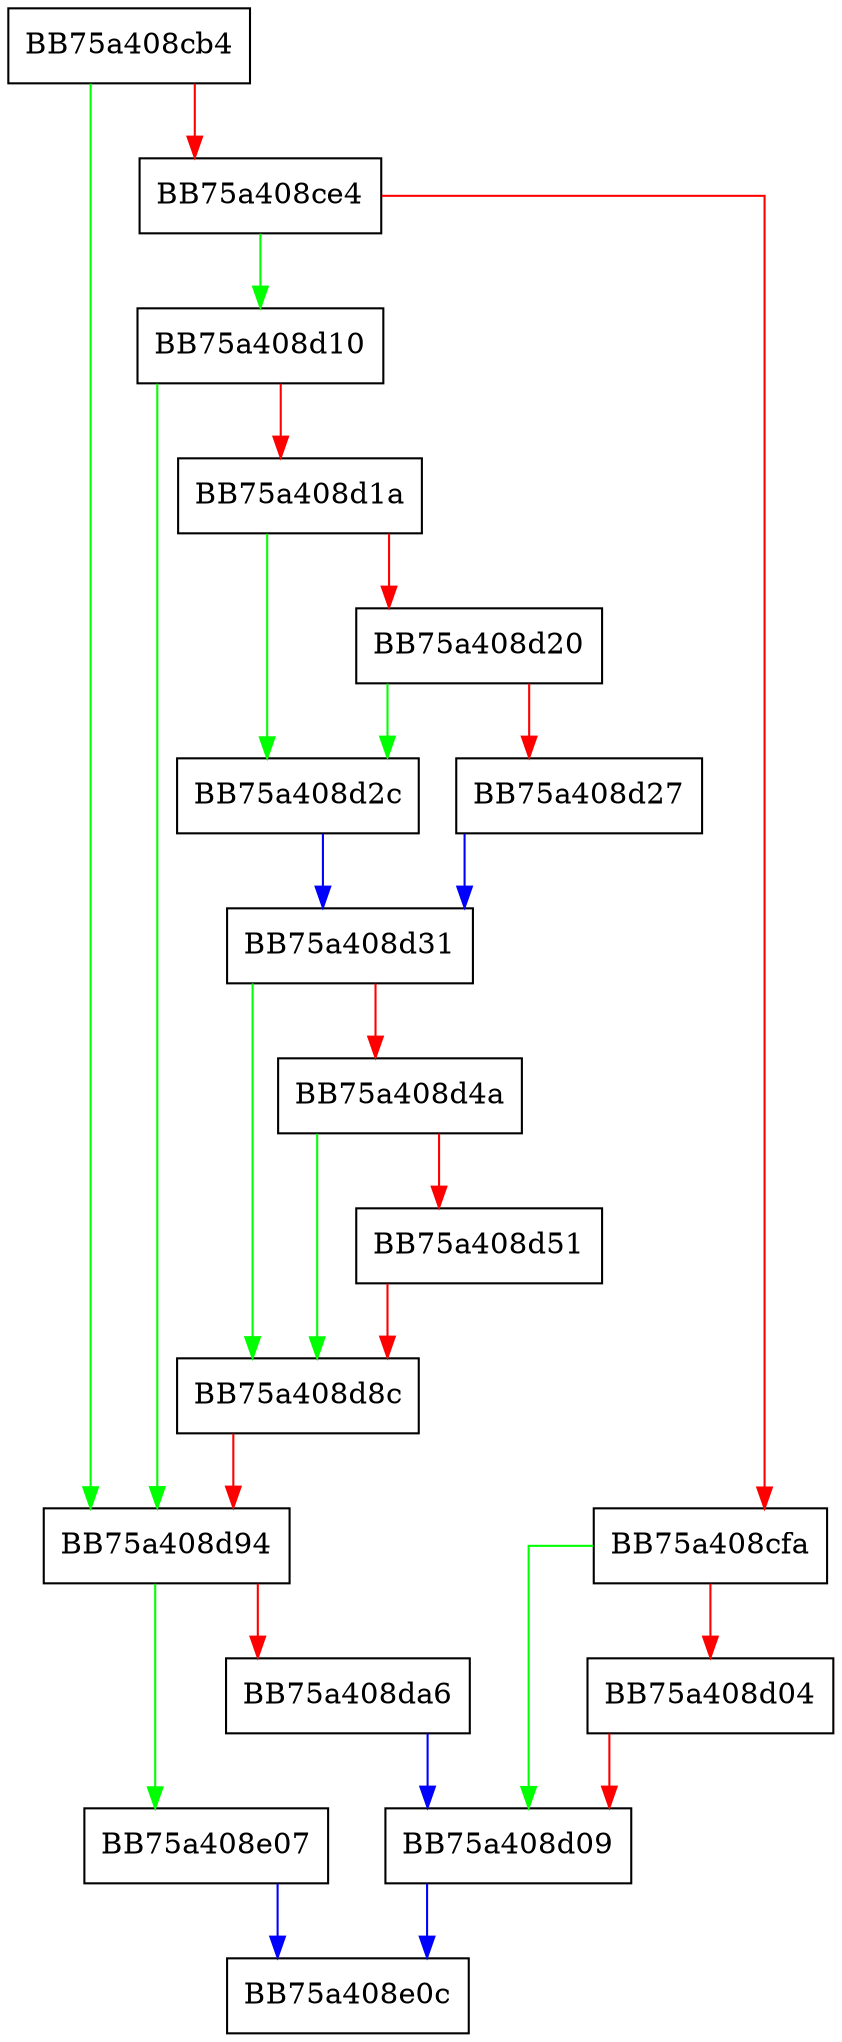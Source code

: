 digraph DcRegisterConfigBool {
  node [shape="box"];
  graph [splines=ortho];
  BB75a408cb4 -> BB75a408d94 [color="green"];
  BB75a408cb4 -> BB75a408ce4 [color="red"];
  BB75a408ce4 -> BB75a408d10 [color="green"];
  BB75a408ce4 -> BB75a408cfa [color="red"];
  BB75a408cfa -> BB75a408d09 [color="green"];
  BB75a408cfa -> BB75a408d04 [color="red"];
  BB75a408d04 -> BB75a408d09 [color="red"];
  BB75a408d09 -> BB75a408e0c [color="blue"];
  BB75a408d10 -> BB75a408d94 [color="green"];
  BB75a408d10 -> BB75a408d1a [color="red"];
  BB75a408d1a -> BB75a408d2c [color="green"];
  BB75a408d1a -> BB75a408d20 [color="red"];
  BB75a408d20 -> BB75a408d2c [color="green"];
  BB75a408d20 -> BB75a408d27 [color="red"];
  BB75a408d27 -> BB75a408d31 [color="blue"];
  BB75a408d2c -> BB75a408d31 [color="blue"];
  BB75a408d31 -> BB75a408d8c [color="green"];
  BB75a408d31 -> BB75a408d4a [color="red"];
  BB75a408d4a -> BB75a408d8c [color="green"];
  BB75a408d4a -> BB75a408d51 [color="red"];
  BB75a408d51 -> BB75a408d8c [color="red"];
  BB75a408d8c -> BB75a408d94 [color="red"];
  BB75a408d94 -> BB75a408e07 [color="green"];
  BB75a408d94 -> BB75a408da6 [color="red"];
  BB75a408da6 -> BB75a408d09 [color="blue"];
  BB75a408e07 -> BB75a408e0c [color="blue"];
}